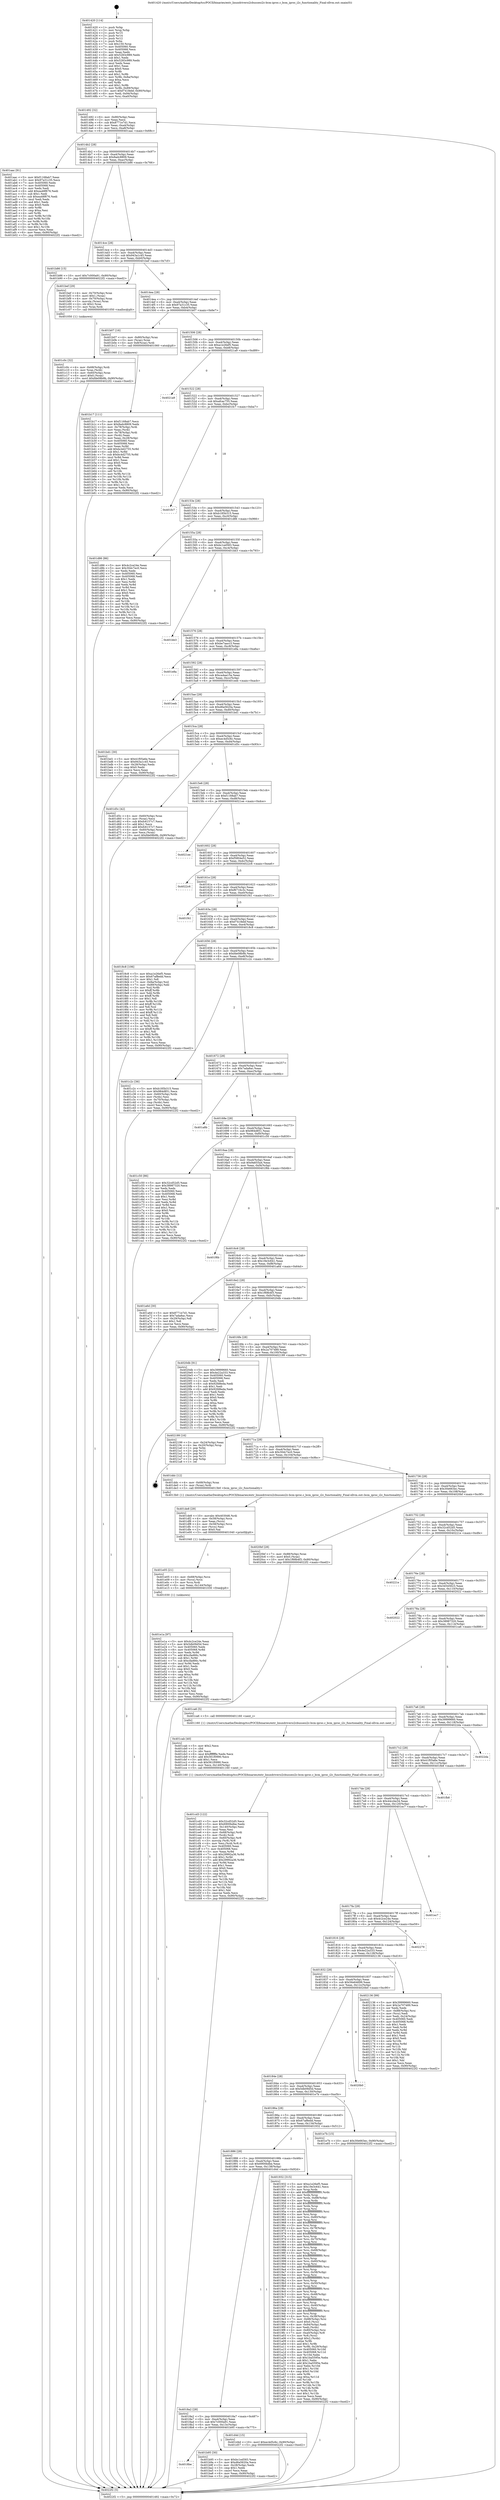 digraph "0x401420" {
  label = "0x401420 (/mnt/c/Users/mathe/Desktop/tcc/POCII/binaries/extr_linuxdriversi2cbussesi2c-bcm-iproc.c_bcm_iproc_i2c_functionality_Final-ollvm.out::main(0))"
  labelloc = "t"
  node[shape=record]

  Entry [label="",width=0.3,height=0.3,shape=circle,fillcolor=black,style=filled]
  "0x401492" [label="{
     0x401492 [32]\l
     | [instrs]\l
     &nbsp;&nbsp;0x401492 \<+6\>: mov -0x90(%rbp),%eax\l
     &nbsp;&nbsp;0x401498 \<+2\>: mov %eax,%ecx\l
     &nbsp;&nbsp;0x40149a \<+6\>: sub $0x8771e7d1,%ecx\l
     &nbsp;&nbsp;0x4014a0 \<+6\>: mov %eax,-0xa4(%rbp)\l
     &nbsp;&nbsp;0x4014a6 \<+6\>: mov %ecx,-0xa8(%rbp)\l
     &nbsp;&nbsp;0x4014ac \<+6\>: je 0000000000401aac \<main+0x68c\>\l
  }"]
  "0x401aac" [label="{
     0x401aac [91]\l
     | [instrs]\l
     &nbsp;&nbsp;0x401aac \<+5\>: mov $0xf1168ab7,%eax\l
     &nbsp;&nbsp;0x401ab1 \<+5\>: mov $0x97a31c35,%ecx\l
     &nbsp;&nbsp;0x401ab6 \<+7\>: mov 0x405060,%edx\l
     &nbsp;&nbsp;0x401abd \<+7\>: mov 0x405068,%esi\l
     &nbsp;&nbsp;0x401ac4 \<+2\>: mov %edx,%edi\l
     &nbsp;&nbsp;0x401ac6 \<+6\>: add $0xea48f676,%edi\l
     &nbsp;&nbsp;0x401acc \<+3\>: sub $0x1,%edi\l
     &nbsp;&nbsp;0x401acf \<+6\>: sub $0xea48f676,%edi\l
     &nbsp;&nbsp;0x401ad5 \<+3\>: imul %edi,%edx\l
     &nbsp;&nbsp;0x401ad8 \<+3\>: and $0x1,%edx\l
     &nbsp;&nbsp;0x401adb \<+3\>: cmp $0x0,%edx\l
     &nbsp;&nbsp;0x401ade \<+4\>: sete %r8b\l
     &nbsp;&nbsp;0x401ae2 \<+3\>: cmp $0xa,%esi\l
     &nbsp;&nbsp;0x401ae5 \<+4\>: setl %r9b\l
     &nbsp;&nbsp;0x401ae9 \<+3\>: mov %r8b,%r10b\l
     &nbsp;&nbsp;0x401aec \<+3\>: and %r9b,%r10b\l
     &nbsp;&nbsp;0x401aef \<+3\>: xor %r9b,%r8b\l
     &nbsp;&nbsp;0x401af2 \<+3\>: or %r8b,%r10b\l
     &nbsp;&nbsp;0x401af5 \<+4\>: test $0x1,%r10b\l
     &nbsp;&nbsp;0x401af9 \<+3\>: cmovne %ecx,%eax\l
     &nbsp;&nbsp;0x401afc \<+6\>: mov %eax,-0x90(%rbp)\l
     &nbsp;&nbsp;0x401b02 \<+5\>: jmp 00000000004022f2 \<main+0xed2\>\l
  }"]
  "0x4014b2" [label="{
     0x4014b2 [28]\l
     | [instrs]\l
     &nbsp;&nbsp;0x4014b2 \<+5\>: jmp 00000000004014b7 \<main+0x97\>\l
     &nbsp;&nbsp;0x4014b7 \<+6\>: mov -0xa4(%rbp),%eax\l
     &nbsp;&nbsp;0x4014bd \<+5\>: sub $0x8adc8809,%eax\l
     &nbsp;&nbsp;0x4014c2 \<+6\>: mov %eax,-0xac(%rbp)\l
     &nbsp;&nbsp;0x4014c8 \<+6\>: je 0000000000401b86 \<main+0x766\>\l
  }"]
  Exit [label="",width=0.3,height=0.3,shape=circle,fillcolor=black,style=filled,peripheries=2]
  "0x401b86" [label="{
     0x401b86 [15]\l
     | [instrs]\l
     &nbsp;&nbsp;0x401b86 \<+10\>: movl $0x7c000a91,-0x90(%rbp)\l
     &nbsp;&nbsp;0x401b90 \<+5\>: jmp 00000000004022f2 \<main+0xed2\>\l
  }"]
  "0x4014ce" [label="{
     0x4014ce [28]\l
     | [instrs]\l
     &nbsp;&nbsp;0x4014ce \<+5\>: jmp 00000000004014d3 \<main+0xb3\>\l
     &nbsp;&nbsp;0x4014d3 \<+6\>: mov -0xa4(%rbp),%eax\l
     &nbsp;&nbsp;0x4014d9 \<+5\>: sub $0x943a1c45,%eax\l
     &nbsp;&nbsp;0x4014de \<+6\>: mov %eax,-0xb0(%rbp)\l
     &nbsp;&nbsp;0x4014e4 \<+6\>: je 0000000000401bef \<main+0x7cf\>\l
  }"]
  "0x401e1a" [label="{
     0x401e1a [97]\l
     | [instrs]\l
     &nbsp;&nbsp;0x401e1a \<+5\>: mov $0x4c2ce24e,%eax\l
     &nbsp;&nbsp;0x401e1f \<+5\>: mov $0x5db09d5d,%esi\l
     &nbsp;&nbsp;0x401e24 \<+7\>: mov 0x405060,%edx\l
     &nbsp;&nbsp;0x401e2b \<+8\>: mov 0x405068,%r8d\l
     &nbsp;&nbsp;0x401e33 \<+3\>: mov %edx,%r9d\l
     &nbsp;&nbsp;0x401e36 \<+7\>: add $0xcfad66c,%r9d\l
     &nbsp;&nbsp;0x401e3d \<+4\>: sub $0x1,%r9d\l
     &nbsp;&nbsp;0x401e41 \<+7\>: sub $0xcfad66c,%r9d\l
     &nbsp;&nbsp;0x401e48 \<+4\>: imul %r9d,%edx\l
     &nbsp;&nbsp;0x401e4c \<+3\>: and $0x1,%edx\l
     &nbsp;&nbsp;0x401e4f \<+3\>: cmp $0x0,%edx\l
     &nbsp;&nbsp;0x401e52 \<+4\>: sete %r10b\l
     &nbsp;&nbsp;0x401e56 \<+4\>: cmp $0xa,%r8d\l
     &nbsp;&nbsp;0x401e5a \<+4\>: setl %r11b\l
     &nbsp;&nbsp;0x401e5e \<+3\>: mov %r10b,%bl\l
     &nbsp;&nbsp;0x401e61 \<+3\>: and %r11b,%bl\l
     &nbsp;&nbsp;0x401e64 \<+3\>: xor %r11b,%r10b\l
     &nbsp;&nbsp;0x401e67 \<+3\>: or %r10b,%bl\l
     &nbsp;&nbsp;0x401e6a \<+3\>: test $0x1,%bl\l
     &nbsp;&nbsp;0x401e6d \<+3\>: cmovne %esi,%eax\l
     &nbsp;&nbsp;0x401e70 \<+6\>: mov %eax,-0x90(%rbp)\l
     &nbsp;&nbsp;0x401e76 \<+5\>: jmp 00000000004022f2 \<main+0xed2\>\l
  }"]
  "0x401bef" [label="{
     0x401bef [29]\l
     | [instrs]\l
     &nbsp;&nbsp;0x401bef \<+4\>: mov -0x70(%rbp),%rax\l
     &nbsp;&nbsp;0x401bf3 \<+6\>: movl $0x1,(%rax)\l
     &nbsp;&nbsp;0x401bf9 \<+4\>: mov -0x70(%rbp),%rax\l
     &nbsp;&nbsp;0x401bfd \<+3\>: movslq (%rax),%rax\l
     &nbsp;&nbsp;0x401c00 \<+4\>: shl $0x2,%rax\l
     &nbsp;&nbsp;0x401c04 \<+3\>: mov %rax,%rdi\l
     &nbsp;&nbsp;0x401c07 \<+5\>: call 0000000000401050 \<malloc@plt\>\l
     | [calls]\l
     &nbsp;&nbsp;0x401050 \{1\} (unknown)\l
  }"]
  "0x4014ea" [label="{
     0x4014ea [28]\l
     | [instrs]\l
     &nbsp;&nbsp;0x4014ea \<+5\>: jmp 00000000004014ef \<main+0xcf\>\l
     &nbsp;&nbsp;0x4014ef \<+6\>: mov -0xa4(%rbp),%eax\l
     &nbsp;&nbsp;0x4014f5 \<+5\>: sub $0x97a31c35,%eax\l
     &nbsp;&nbsp;0x4014fa \<+6\>: mov %eax,-0xb4(%rbp)\l
     &nbsp;&nbsp;0x401500 \<+6\>: je 0000000000401b07 \<main+0x6e7\>\l
  }"]
  "0x401e05" [label="{
     0x401e05 [21]\l
     | [instrs]\l
     &nbsp;&nbsp;0x401e05 \<+4\>: mov -0x68(%rbp),%rcx\l
     &nbsp;&nbsp;0x401e09 \<+3\>: mov (%rcx),%rcx\l
     &nbsp;&nbsp;0x401e0c \<+3\>: mov %rcx,%rdi\l
     &nbsp;&nbsp;0x401e0f \<+6\>: mov %eax,-0x144(%rbp)\l
     &nbsp;&nbsp;0x401e15 \<+5\>: call 0000000000401030 \<free@plt\>\l
     | [calls]\l
     &nbsp;&nbsp;0x401030 \{1\} (unknown)\l
  }"]
  "0x401b07" [label="{
     0x401b07 [16]\l
     | [instrs]\l
     &nbsp;&nbsp;0x401b07 \<+4\>: mov -0x80(%rbp),%rax\l
     &nbsp;&nbsp;0x401b0b \<+3\>: mov (%rax),%rax\l
     &nbsp;&nbsp;0x401b0e \<+4\>: mov 0x8(%rax),%rdi\l
     &nbsp;&nbsp;0x401b12 \<+5\>: call 0000000000401060 \<atoi@plt\>\l
     | [calls]\l
     &nbsp;&nbsp;0x401060 \{1\} (unknown)\l
  }"]
  "0x401506" [label="{
     0x401506 [28]\l
     | [instrs]\l
     &nbsp;&nbsp;0x401506 \<+5\>: jmp 000000000040150b \<main+0xeb\>\l
     &nbsp;&nbsp;0x40150b \<+6\>: mov -0xa4(%rbp),%eax\l
     &nbsp;&nbsp;0x401511 \<+5\>: sub $0xa1e26ef5,%eax\l
     &nbsp;&nbsp;0x401516 \<+6\>: mov %eax,-0xb8(%rbp)\l
     &nbsp;&nbsp;0x40151c \<+6\>: je 00000000004021a9 \<main+0xd89\>\l
  }"]
  "0x401de8" [label="{
     0x401de8 [29]\l
     | [instrs]\l
     &nbsp;&nbsp;0x401de8 \<+10\>: movabs $0x4030d6,%rdi\l
     &nbsp;&nbsp;0x401df2 \<+4\>: mov -0x58(%rbp),%rcx\l
     &nbsp;&nbsp;0x401df6 \<+2\>: mov %eax,(%rcx)\l
     &nbsp;&nbsp;0x401df8 \<+4\>: mov -0x58(%rbp),%rcx\l
     &nbsp;&nbsp;0x401dfc \<+2\>: mov (%rcx),%esi\l
     &nbsp;&nbsp;0x401dfe \<+2\>: mov $0x0,%al\l
     &nbsp;&nbsp;0x401e00 \<+5\>: call 0000000000401040 \<printf@plt\>\l
     | [calls]\l
     &nbsp;&nbsp;0x401040 \{1\} (unknown)\l
  }"]
  "0x4021a9" [label="{
     0x4021a9\l
  }", style=dashed]
  "0x401522" [label="{
     0x401522 [28]\l
     | [instrs]\l
     &nbsp;&nbsp;0x401522 \<+5\>: jmp 0000000000401527 \<main+0x107\>\l
     &nbsp;&nbsp;0x401527 \<+6\>: mov -0xa4(%rbp),%eax\l
     &nbsp;&nbsp;0x40152d \<+5\>: sub $0xafcac755,%eax\l
     &nbsp;&nbsp;0x401532 \<+6\>: mov %eax,-0xbc(%rbp)\l
     &nbsp;&nbsp;0x401538 \<+6\>: je 0000000000401fc7 \<main+0xba7\>\l
  }"]
  "0x401cd3" [label="{
     0x401cd3 [122]\l
     | [instrs]\l
     &nbsp;&nbsp;0x401cd3 \<+5\>: mov $0x32cd52d5,%ecx\l
     &nbsp;&nbsp;0x401cd8 \<+5\>: mov $0x6900bdbe,%edx\l
     &nbsp;&nbsp;0x401cdd \<+6\>: mov -0x140(%rbp),%esi\l
     &nbsp;&nbsp;0x401ce3 \<+3\>: imul %eax,%esi\l
     &nbsp;&nbsp;0x401ce6 \<+4\>: mov -0x68(%rbp),%rdi\l
     &nbsp;&nbsp;0x401cea \<+3\>: mov (%rdi),%rdi\l
     &nbsp;&nbsp;0x401ced \<+4\>: mov -0x60(%rbp),%r8\l
     &nbsp;&nbsp;0x401cf1 \<+3\>: movslq (%r8),%r8\l
     &nbsp;&nbsp;0x401cf4 \<+4\>: mov %esi,(%rdi,%r8,4)\l
     &nbsp;&nbsp;0x401cf8 \<+7\>: mov 0x405060,%eax\l
     &nbsp;&nbsp;0x401cff \<+7\>: mov 0x405068,%esi\l
     &nbsp;&nbsp;0x401d06 \<+3\>: mov %eax,%r9d\l
     &nbsp;&nbsp;0x401d09 \<+7\>: sub $0x29992a36,%r9d\l
     &nbsp;&nbsp;0x401d10 \<+4\>: sub $0x1,%r9d\l
     &nbsp;&nbsp;0x401d14 \<+7\>: add $0x29992a36,%r9d\l
     &nbsp;&nbsp;0x401d1b \<+4\>: imul %r9d,%eax\l
     &nbsp;&nbsp;0x401d1f \<+3\>: and $0x1,%eax\l
     &nbsp;&nbsp;0x401d22 \<+3\>: cmp $0x0,%eax\l
     &nbsp;&nbsp;0x401d25 \<+4\>: sete %r10b\l
     &nbsp;&nbsp;0x401d29 \<+3\>: cmp $0xa,%esi\l
     &nbsp;&nbsp;0x401d2c \<+4\>: setl %r11b\l
     &nbsp;&nbsp;0x401d30 \<+3\>: mov %r10b,%bl\l
     &nbsp;&nbsp;0x401d33 \<+3\>: and %r11b,%bl\l
     &nbsp;&nbsp;0x401d36 \<+3\>: xor %r11b,%r10b\l
     &nbsp;&nbsp;0x401d39 \<+3\>: or %r10b,%bl\l
     &nbsp;&nbsp;0x401d3c \<+3\>: test $0x1,%bl\l
     &nbsp;&nbsp;0x401d3f \<+3\>: cmovne %edx,%ecx\l
     &nbsp;&nbsp;0x401d42 \<+6\>: mov %ecx,-0x90(%rbp)\l
     &nbsp;&nbsp;0x401d48 \<+5\>: jmp 00000000004022f2 \<main+0xed2\>\l
  }"]
  "0x401fc7" [label="{
     0x401fc7\l
  }", style=dashed]
  "0x40153e" [label="{
     0x40153e [28]\l
     | [instrs]\l
     &nbsp;&nbsp;0x40153e \<+5\>: jmp 0000000000401543 \<main+0x123\>\l
     &nbsp;&nbsp;0x401543 \<+6\>: mov -0xa4(%rbp),%eax\l
     &nbsp;&nbsp;0x401549 \<+5\>: sub $0xb185b315,%eax\l
     &nbsp;&nbsp;0x40154e \<+6\>: mov %eax,-0xc0(%rbp)\l
     &nbsp;&nbsp;0x401554 \<+6\>: je 0000000000401d86 \<main+0x966\>\l
  }"]
  "0x401cab" [label="{
     0x401cab [40]\l
     | [instrs]\l
     &nbsp;&nbsp;0x401cab \<+5\>: mov $0x2,%ecx\l
     &nbsp;&nbsp;0x401cb0 \<+1\>: cltd\l
     &nbsp;&nbsp;0x401cb1 \<+2\>: idiv %ecx\l
     &nbsp;&nbsp;0x401cb3 \<+6\>: imul $0xfffffffe,%edx,%ecx\l
     &nbsp;&nbsp;0x401cb9 \<+6\>: add $0x561f0990,%ecx\l
     &nbsp;&nbsp;0x401cbf \<+3\>: add $0x1,%ecx\l
     &nbsp;&nbsp;0x401cc2 \<+6\>: sub $0x561f0990,%ecx\l
     &nbsp;&nbsp;0x401cc8 \<+6\>: mov %ecx,-0x140(%rbp)\l
     &nbsp;&nbsp;0x401cce \<+5\>: call 0000000000401160 \<next_i\>\l
     | [calls]\l
     &nbsp;&nbsp;0x401160 \{1\} (/mnt/c/Users/mathe/Desktop/tcc/POCII/binaries/extr_linuxdriversi2cbussesi2c-bcm-iproc.c_bcm_iproc_i2c_functionality_Final-ollvm.out::next_i)\l
  }"]
  "0x401d86" [label="{
     0x401d86 [86]\l
     | [instrs]\l
     &nbsp;&nbsp;0x401d86 \<+5\>: mov $0x4c2ce24e,%eax\l
     &nbsp;&nbsp;0x401d8b \<+5\>: mov $0x30dc7ec0,%ecx\l
     &nbsp;&nbsp;0x401d90 \<+2\>: xor %edx,%edx\l
     &nbsp;&nbsp;0x401d92 \<+7\>: mov 0x405060,%esi\l
     &nbsp;&nbsp;0x401d99 \<+7\>: mov 0x405068,%edi\l
     &nbsp;&nbsp;0x401da0 \<+3\>: sub $0x1,%edx\l
     &nbsp;&nbsp;0x401da3 \<+3\>: mov %esi,%r8d\l
     &nbsp;&nbsp;0x401da6 \<+3\>: add %edx,%r8d\l
     &nbsp;&nbsp;0x401da9 \<+4\>: imul %r8d,%esi\l
     &nbsp;&nbsp;0x401dad \<+3\>: and $0x1,%esi\l
     &nbsp;&nbsp;0x401db0 \<+3\>: cmp $0x0,%esi\l
     &nbsp;&nbsp;0x401db3 \<+4\>: sete %r9b\l
     &nbsp;&nbsp;0x401db7 \<+3\>: cmp $0xa,%edi\l
     &nbsp;&nbsp;0x401dba \<+4\>: setl %r10b\l
     &nbsp;&nbsp;0x401dbe \<+3\>: mov %r9b,%r11b\l
     &nbsp;&nbsp;0x401dc1 \<+3\>: and %r10b,%r11b\l
     &nbsp;&nbsp;0x401dc4 \<+3\>: xor %r10b,%r9b\l
     &nbsp;&nbsp;0x401dc7 \<+3\>: or %r9b,%r11b\l
     &nbsp;&nbsp;0x401dca \<+4\>: test $0x1,%r11b\l
     &nbsp;&nbsp;0x401dce \<+3\>: cmovne %ecx,%eax\l
     &nbsp;&nbsp;0x401dd1 \<+6\>: mov %eax,-0x90(%rbp)\l
     &nbsp;&nbsp;0x401dd7 \<+5\>: jmp 00000000004022f2 \<main+0xed2\>\l
  }"]
  "0x40155a" [label="{
     0x40155a [28]\l
     | [instrs]\l
     &nbsp;&nbsp;0x40155a \<+5\>: jmp 000000000040155f \<main+0x13f\>\l
     &nbsp;&nbsp;0x40155f \<+6\>: mov -0xa4(%rbp),%eax\l
     &nbsp;&nbsp;0x401565 \<+5\>: sub $0xbc1ed583,%eax\l
     &nbsp;&nbsp;0x40156a \<+6\>: mov %eax,-0xc4(%rbp)\l
     &nbsp;&nbsp;0x401570 \<+6\>: je 0000000000401bb3 \<main+0x793\>\l
  }"]
  "0x401c0c" [label="{
     0x401c0c [32]\l
     | [instrs]\l
     &nbsp;&nbsp;0x401c0c \<+4\>: mov -0x68(%rbp),%rdi\l
     &nbsp;&nbsp;0x401c10 \<+3\>: mov %rax,(%rdi)\l
     &nbsp;&nbsp;0x401c13 \<+4\>: mov -0x60(%rbp),%rax\l
     &nbsp;&nbsp;0x401c17 \<+6\>: movl $0x0,(%rax)\l
     &nbsp;&nbsp;0x401c1d \<+10\>: movl $0xfde08b9b,-0x90(%rbp)\l
     &nbsp;&nbsp;0x401c27 \<+5\>: jmp 00000000004022f2 \<main+0xed2\>\l
  }"]
  "0x401bb3" [label="{
     0x401bb3\l
  }", style=dashed]
  "0x401576" [label="{
     0x401576 [28]\l
     | [instrs]\l
     &nbsp;&nbsp;0x401576 \<+5\>: jmp 000000000040157b \<main+0x15b\>\l
     &nbsp;&nbsp;0x40157b \<+6\>: mov -0xa4(%rbp),%eax\l
     &nbsp;&nbsp;0x401581 \<+5\>: sub $0xbe7aacc3,%eax\l
     &nbsp;&nbsp;0x401586 \<+6\>: mov %eax,-0xc8(%rbp)\l
     &nbsp;&nbsp;0x40158c \<+6\>: je 0000000000401e8a \<main+0xa6a\>\l
  }"]
  "0x4018be" [label="{
     0x4018be\l
  }", style=dashed]
  "0x401e8a" [label="{
     0x401e8a\l
  }", style=dashed]
  "0x401592" [label="{
     0x401592 [28]\l
     | [instrs]\l
     &nbsp;&nbsp;0x401592 \<+5\>: jmp 0000000000401597 \<main+0x177\>\l
     &nbsp;&nbsp;0x401597 \<+6\>: mov -0xa4(%rbp),%eax\l
     &nbsp;&nbsp;0x40159d \<+5\>: sub $0xca4aa15a,%eax\l
     &nbsp;&nbsp;0x4015a2 \<+6\>: mov %eax,-0xcc(%rbp)\l
     &nbsp;&nbsp;0x4015a8 \<+6\>: je 0000000000401eeb \<main+0xacb\>\l
  }"]
  "0x401b95" [label="{
     0x401b95 [30]\l
     | [instrs]\l
     &nbsp;&nbsp;0x401b95 \<+5\>: mov $0xbc1ed583,%eax\l
     &nbsp;&nbsp;0x401b9a \<+5\>: mov $0xd6a5620a,%ecx\l
     &nbsp;&nbsp;0x401b9f \<+3\>: mov -0x28(%rbp),%edx\l
     &nbsp;&nbsp;0x401ba2 \<+3\>: cmp $0x1,%edx\l
     &nbsp;&nbsp;0x401ba5 \<+3\>: cmovl %ecx,%eax\l
     &nbsp;&nbsp;0x401ba8 \<+6\>: mov %eax,-0x90(%rbp)\l
     &nbsp;&nbsp;0x401bae \<+5\>: jmp 00000000004022f2 \<main+0xed2\>\l
  }"]
  "0x401eeb" [label="{
     0x401eeb\l
  }", style=dashed]
  "0x4015ae" [label="{
     0x4015ae [28]\l
     | [instrs]\l
     &nbsp;&nbsp;0x4015ae \<+5\>: jmp 00000000004015b3 \<main+0x193\>\l
     &nbsp;&nbsp;0x4015b3 \<+6\>: mov -0xa4(%rbp),%eax\l
     &nbsp;&nbsp;0x4015b9 \<+5\>: sub $0xd6a5620a,%eax\l
     &nbsp;&nbsp;0x4015be \<+6\>: mov %eax,-0xd0(%rbp)\l
     &nbsp;&nbsp;0x4015c4 \<+6\>: je 0000000000401bd1 \<main+0x7b1\>\l
  }"]
  "0x4018a2" [label="{
     0x4018a2 [28]\l
     | [instrs]\l
     &nbsp;&nbsp;0x4018a2 \<+5\>: jmp 00000000004018a7 \<main+0x487\>\l
     &nbsp;&nbsp;0x4018a7 \<+6\>: mov -0xa4(%rbp),%eax\l
     &nbsp;&nbsp;0x4018ad \<+5\>: sub $0x7c000a91,%eax\l
     &nbsp;&nbsp;0x4018b2 \<+6\>: mov %eax,-0x13c(%rbp)\l
     &nbsp;&nbsp;0x4018b8 \<+6\>: je 0000000000401b95 \<main+0x775\>\l
  }"]
  "0x401bd1" [label="{
     0x401bd1 [30]\l
     | [instrs]\l
     &nbsp;&nbsp;0x401bd1 \<+5\>: mov $0x41f05a6e,%eax\l
     &nbsp;&nbsp;0x401bd6 \<+5\>: mov $0x943a1c45,%ecx\l
     &nbsp;&nbsp;0x401bdb \<+3\>: mov -0x28(%rbp),%edx\l
     &nbsp;&nbsp;0x401bde \<+3\>: cmp $0x0,%edx\l
     &nbsp;&nbsp;0x401be1 \<+3\>: cmove %ecx,%eax\l
     &nbsp;&nbsp;0x401be4 \<+6\>: mov %eax,-0x90(%rbp)\l
     &nbsp;&nbsp;0x401bea \<+5\>: jmp 00000000004022f2 \<main+0xed2\>\l
  }"]
  "0x4015ca" [label="{
     0x4015ca [28]\l
     | [instrs]\l
     &nbsp;&nbsp;0x4015ca \<+5\>: jmp 00000000004015cf \<main+0x1af\>\l
     &nbsp;&nbsp;0x4015cf \<+6\>: mov -0xa4(%rbp),%eax\l
     &nbsp;&nbsp;0x4015d5 \<+5\>: sub $0xec4d5c6c,%eax\l
     &nbsp;&nbsp;0x4015da \<+6\>: mov %eax,-0xd4(%rbp)\l
     &nbsp;&nbsp;0x4015e0 \<+6\>: je 0000000000401d5c \<main+0x93c\>\l
  }"]
  "0x401d4d" [label="{
     0x401d4d [15]\l
     | [instrs]\l
     &nbsp;&nbsp;0x401d4d \<+10\>: movl $0xec4d5c6c,-0x90(%rbp)\l
     &nbsp;&nbsp;0x401d57 \<+5\>: jmp 00000000004022f2 \<main+0xed2\>\l
  }"]
  "0x401d5c" [label="{
     0x401d5c [42]\l
     | [instrs]\l
     &nbsp;&nbsp;0x401d5c \<+4\>: mov -0x60(%rbp),%rax\l
     &nbsp;&nbsp;0x401d60 \<+2\>: mov (%rax),%ecx\l
     &nbsp;&nbsp;0x401d62 \<+6\>: sub $0xfc6157c7,%ecx\l
     &nbsp;&nbsp;0x401d68 \<+3\>: add $0x1,%ecx\l
     &nbsp;&nbsp;0x401d6b \<+6\>: add $0xfc6157c7,%ecx\l
     &nbsp;&nbsp;0x401d71 \<+4\>: mov -0x60(%rbp),%rax\l
     &nbsp;&nbsp;0x401d75 \<+2\>: mov %ecx,(%rax)\l
     &nbsp;&nbsp;0x401d77 \<+10\>: movl $0xfde08b9b,-0x90(%rbp)\l
     &nbsp;&nbsp;0x401d81 \<+5\>: jmp 00000000004022f2 \<main+0xed2\>\l
  }"]
  "0x4015e6" [label="{
     0x4015e6 [28]\l
     | [instrs]\l
     &nbsp;&nbsp;0x4015e6 \<+5\>: jmp 00000000004015eb \<main+0x1cb\>\l
     &nbsp;&nbsp;0x4015eb \<+6\>: mov -0xa4(%rbp),%eax\l
     &nbsp;&nbsp;0x4015f1 \<+5\>: sub $0xf1168ab7,%eax\l
     &nbsp;&nbsp;0x4015f6 \<+6\>: mov %eax,-0xd8(%rbp)\l
     &nbsp;&nbsp;0x4015fc \<+6\>: je 00000000004021ee \<main+0xdce\>\l
  }"]
  "0x401b17" [label="{
     0x401b17 [111]\l
     | [instrs]\l
     &nbsp;&nbsp;0x401b17 \<+5\>: mov $0xf1168ab7,%ecx\l
     &nbsp;&nbsp;0x401b1c \<+5\>: mov $0x8adc8809,%edx\l
     &nbsp;&nbsp;0x401b21 \<+4\>: mov -0x78(%rbp),%rdi\l
     &nbsp;&nbsp;0x401b25 \<+2\>: mov %eax,(%rdi)\l
     &nbsp;&nbsp;0x401b27 \<+4\>: mov -0x78(%rbp),%rdi\l
     &nbsp;&nbsp;0x401b2b \<+2\>: mov (%rdi),%eax\l
     &nbsp;&nbsp;0x401b2d \<+3\>: mov %eax,-0x28(%rbp)\l
     &nbsp;&nbsp;0x401b30 \<+7\>: mov 0x405060,%eax\l
     &nbsp;&nbsp;0x401b37 \<+7\>: mov 0x405068,%esi\l
     &nbsp;&nbsp;0x401b3e \<+3\>: mov %eax,%r8d\l
     &nbsp;&nbsp;0x401b41 \<+7\>: add $0xbc4d2755,%r8d\l
     &nbsp;&nbsp;0x401b48 \<+4\>: sub $0x1,%r8d\l
     &nbsp;&nbsp;0x401b4c \<+7\>: sub $0xbc4d2755,%r8d\l
     &nbsp;&nbsp;0x401b53 \<+4\>: imul %r8d,%eax\l
     &nbsp;&nbsp;0x401b57 \<+3\>: and $0x1,%eax\l
     &nbsp;&nbsp;0x401b5a \<+3\>: cmp $0x0,%eax\l
     &nbsp;&nbsp;0x401b5d \<+4\>: sete %r9b\l
     &nbsp;&nbsp;0x401b61 \<+3\>: cmp $0xa,%esi\l
     &nbsp;&nbsp;0x401b64 \<+4\>: setl %r10b\l
     &nbsp;&nbsp;0x401b68 \<+3\>: mov %r9b,%r11b\l
     &nbsp;&nbsp;0x401b6b \<+3\>: and %r10b,%r11b\l
     &nbsp;&nbsp;0x401b6e \<+3\>: xor %r10b,%r9b\l
     &nbsp;&nbsp;0x401b71 \<+3\>: or %r9b,%r11b\l
     &nbsp;&nbsp;0x401b74 \<+4\>: test $0x1,%r11b\l
     &nbsp;&nbsp;0x401b78 \<+3\>: cmovne %edx,%ecx\l
     &nbsp;&nbsp;0x401b7b \<+6\>: mov %ecx,-0x90(%rbp)\l
     &nbsp;&nbsp;0x401b81 \<+5\>: jmp 00000000004022f2 \<main+0xed2\>\l
  }"]
  "0x4021ee" [label="{
     0x4021ee\l
  }", style=dashed]
  "0x401602" [label="{
     0x401602 [28]\l
     | [instrs]\l
     &nbsp;&nbsp;0x401602 \<+5\>: jmp 0000000000401607 \<main+0x1e7\>\l
     &nbsp;&nbsp;0x401607 \<+6\>: mov -0xa4(%rbp),%eax\l
     &nbsp;&nbsp;0x40160d \<+5\>: sub $0xf5804e52,%eax\l
     &nbsp;&nbsp;0x401612 \<+6\>: mov %eax,-0xdc(%rbp)\l
     &nbsp;&nbsp;0x401618 \<+6\>: je 00000000004022c6 \<main+0xea6\>\l
  }"]
  "0x401886" [label="{
     0x401886 [28]\l
     | [instrs]\l
     &nbsp;&nbsp;0x401886 \<+5\>: jmp 000000000040188b \<main+0x46b\>\l
     &nbsp;&nbsp;0x40188b \<+6\>: mov -0xa4(%rbp),%eax\l
     &nbsp;&nbsp;0x401891 \<+5\>: sub $0x6900bdbe,%eax\l
     &nbsp;&nbsp;0x401896 \<+6\>: mov %eax,-0x138(%rbp)\l
     &nbsp;&nbsp;0x40189c \<+6\>: je 0000000000401d4d \<main+0x92d\>\l
  }"]
  "0x4022c6" [label="{
     0x4022c6\l
  }", style=dashed]
  "0x40161e" [label="{
     0x40161e [28]\l
     | [instrs]\l
     &nbsp;&nbsp;0x40161e \<+5\>: jmp 0000000000401623 \<main+0x203\>\l
     &nbsp;&nbsp;0x401623 \<+6\>: mov -0xa4(%rbp),%eax\l
     &nbsp;&nbsp;0x401629 \<+5\>: sub $0xf6716c3c,%eax\l
     &nbsp;&nbsp;0x40162e \<+6\>: mov %eax,-0xe0(%rbp)\l
     &nbsp;&nbsp;0x401634 \<+6\>: je 0000000000401f41 \<main+0xb21\>\l
  }"]
  "0x401932" [label="{
     0x401932 [315]\l
     | [instrs]\l
     &nbsp;&nbsp;0x401932 \<+5\>: mov $0xa1e26ef5,%eax\l
     &nbsp;&nbsp;0x401937 \<+5\>: mov $0x19e3c641,%ecx\l
     &nbsp;&nbsp;0x40193c \<+3\>: mov %rsp,%rdx\l
     &nbsp;&nbsp;0x40193f \<+4\>: add $0xfffffffffffffff0,%rdx\l
     &nbsp;&nbsp;0x401943 \<+3\>: mov %rdx,%rsp\l
     &nbsp;&nbsp;0x401946 \<+7\>: mov %rdx,-0x88(%rbp)\l
     &nbsp;&nbsp;0x40194d \<+3\>: mov %rsp,%rdx\l
     &nbsp;&nbsp;0x401950 \<+4\>: add $0xfffffffffffffff0,%rdx\l
     &nbsp;&nbsp;0x401954 \<+3\>: mov %rdx,%rsp\l
     &nbsp;&nbsp;0x401957 \<+3\>: mov %rsp,%rsi\l
     &nbsp;&nbsp;0x40195a \<+4\>: add $0xfffffffffffffff0,%rsi\l
     &nbsp;&nbsp;0x40195e \<+3\>: mov %rsi,%rsp\l
     &nbsp;&nbsp;0x401961 \<+4\>: mov %rsi,-0x80(%rbp)\l
     &nbsp;&nbsp;0x401965 \<+3\>: mov %rsp,%rsi\l
     &nbsp;&nbsp;0x401968 \<+4\>: add $0xfffffffffffffff0,%rsi\l
     &nbsp;&nbsp;0x40196c \<+3\>: mov %rsi,%rsp\l
     &nbsp;&nbsp;0x40196f \<+4\>: mov %rsi,-0x78(%rbp)\l
     &nbsp;&nbsp;0x401973 \<+3\>: mov %rsp,%rsi\l
     &nbsp;&nbsp;0x401976 \<+4\>: add $0xfffffffffffffff0,%rsi\l
     &nbsp;&nbsp;0x40197a \<+3\>: mov %rsi,%rsp\l
     &nbsp;&nbsp;0x40197d \<+4\>: mov %rsi,-0x70(%rbp)\l
     &nbsp;&nbsp;0x401981 \<+3\>: mov %rsp,%rsi\l
     &nbsp;&nbsp;0x401984 \<+4\>: add $0xfffffffffffffff0,%rsi\l
     &nbsp;&nbsp;0x401988 \<+3\>: mov %rsi,%rsp\l
     &nbsp;&nbsp;0x40198b \<+4\>: mov %rsi,-0x68(%rbp)\l
     &nbsp;&nbsp;0x40198f \<+3\>: mov %rsp,%rsi\l
     &nbsp;&nbsp;0x401992 \<+4\>: add $0xfffffffffffffff0,%rsi\l
     &nbsp;&nbsp;0x401996 \<+3\>: mov %rsi,%rsp\l
     &nbsp;&nbsp;0x401999 \<+4\>: mov %rsi,-0x60(%rbp)\l
     &nbsp;&nbsp;0x40199d \<+3\>: mov %rsp,%rsi\l
     &nbsp;&nbsp;0x4019a0 \<+4\>: add $0xfffffffffffffff0,%rsi\l
     &nbsp;&nbsp;0x4019a4 \<+3\>: mov %rsi,%rsp\l
     &nbsp;&nbsp;0x4019a7 \<+4\>: mov %rsi,-0x58(%rbp)\l
     &nbsp;&nbsp;0x4019ab \<+3\>: mov %rsp,%rsi\l
     &nbsp;&nbsp;0x4019ae \<+4\>: add $0xfffffffffffffff0,%rsi\l
     &nbsp;&nbsp;0x4019b2 \<+3\>: mov %rsi,%rsp\l
     &nbsp;&nbsp;0x4019b5 \<+4\>: mov %rsi,-0x50(%rbp)\l
     &nbsp;&nbsp;0x4019b9 \<+3\>: mov %rsp,%rsi\l
     &nbsp;&nbsp;0x4019bc \<+4\>: add $0xfffffffffffffff0,%rsi\l
     &nbsp;&nbsp;0x4019c0 \<+3\>: mov %rsi,%rsp\l
     &nbsp;&nbsp;0x4019c3 \<+4\>: mov %rsi,-0x48(%rbp)\l
     &nbsp;&nbsp;0x4019c7 \<+3\>: mov %rsp,%rsi\l
     &nbsp;&nbsp;0x4019ca \<+4\>: add $0xfffffffffffffff0,%rsi\l
     &nbsp;&nbsp;0x4019ce \<+3\>: mov %rsi,%rsp\l
     &nbsp;&nbsp;0x4019d1 \<+4\>: mov %rsi,-0x40(%rbp)\l
     &nbsp;&nbsp;0x4019d5 \<+3\>: mov %rsp,%rsi\l
     &nbsp;&nbsp;0x4019d8 \<+4\>: add $0xfffffffffffffff0,%rsi\l
     &nbsp;&nbsp;0x4019dc \<+3\>: mov %rsi,%rsp\l
     &nbsp;&nbsp;0x4019df \<+4\>: mov %rsi,-0x38(%rbp)\l
     &nbsp;&nbsp;0x4019e3 \<+7\>: mov -0x88(%rbp),%rsi\l
     &nbsp;&nbsp;0x4019ea \<+6\>: movl $0x0,(%rsi)\l
     &nbsp;&nbsp;0x4019f0 \<+6\>: mov -0x94(%rbp),%edi\l
     &nbsp;&nbsp;0x4019f6 \<+2\>: mov %edi,(%rdx)\l
     &nbsp;&nbsp;0x4019f8 \<+4\>: mov -0x80(%rbp),%rsi\l
     &nbsp;&nbsp;0x4019fc \<+7\>: mov -0xa0(%rbp),%r8\l
     &nbsp;&nbsp;0x401a03 \<+3\>: mov %r8,(%rsi)\l
     &nbsp;&nbsp;0x401a06 \<+3\>: cmpl $0x2,(%rdx)\l
     &nbsp;&nbsp;0x401a09 \<+4\>: setne %r9b\l
     &nbsp;&nbsp;0x401a0d \<+4\>: and $0x1,%r9b\l
     &nbsp;&nbsp;0x401a11 \<+4\>: mov %r9b,-0x29(%rbp)\l
     &nbsp;&nbsp;0x401a15 \<+8\>: mov 0x405060,%r10d\l
     &nbsp;&nbsp;0x401a1d \<+8\>: mov 0x405068,%r11d\l
     &nbsp;&nbsp;0x401a25 \<+3\>: mov %r10d,%ebx\l
     &nbsp;&nbsp;0x401a28 \<+6\>: sub $0x1ba5595e,%ebx\l
     &nbsp;&nbsp;0x401a2e \<+3\>: sub $0x1,%ebx\l
     &nbsp;&nbsp;0x401a31 \<+6\>: add $0x1ba5595e,%ebx\l
     &nbsp;&nbsp;0x401a37 \<+4\>: imul %ebx,%r10d\l
     &nbsp;&nbsp;0x401a3b \<+4\>: and $0x1,%r10d\l
     &nbsp;&nbsp;0x401a3f \<+4\>: cmp $0x0,%r10d\l
     &nbsp;&nbsp;0x401a43 \<+4\>: sete %r9b\l
     &nbsp;&nbsp;0x401a47 \<+4\>: cmp $0xa,%r11d\l
     &nbsp;&nbsp;0x401a4b \<+4\>: setl %r14b\l
     &nbsp;&nbsp;0x401a4f \<+3\>: mov %r9b,%r15b\l
     &nbsp;&nbsp;0x401a52 \<+3\>: and %r14b,%r15b\l
     &nbsp;&nbsp;0x401a55 \<+3\>: xor %r14b,%r9b\l
     &nbsp;&nbsp;0x401a58 \<+3\>: or %r9b,%r15b\l
     &nbsp;&nbsp;0x401a5b \<+4\>: test $0x1,%r15b\l
     &nbsp;&nbsp;0x401a5f \<+3\>: cmovne %ecx,%eax\l
     &nbsp;&nbsp;0x401a62 \<+6\>: mov %eax,-0x90(%rbp)\l
     &nbsp;&nbsp;0x401a68 \<+5\>: jmp 00000000004022f2 \<main+0xed2\>\l
  }"]
  "0x401f41" [label="{
     0x401f41\l
  }", style=dashed]
  "0x40163a" [label="{
     0x40163a [28]\l
     | [instrs]\l
     &nbsp;&nbsp;0x40163a \<+5\>: jmp 000000000040163f \<main+0x21f\>\l
     &nbsp;&nbsp;0x40163f \<+6\>: mov -0xa4(%rbp),%eax\l
     &nbsp;&nbsp;0x401645 \<+5\>: sub $0xf7418ebf,%eax\l
     &nbsp;&nbsp;0x40164a \<+6\>: mov %eax,-0xe4(%rbp)\l
     &nbsp;&nbsp;0x401650 \<+6\>: je 00000000004018c8 \<main+0x4a8\>\l
  }"]
  "0x40186a" [label="{
     0x40186a [28]\l
     | [instrs]\l
     &nbsp;&nbsp;0x40186a \<+5\>: jmp 000000000040186f \<main+0x44f\>\l
     &nbsp;&nbsp;0x40186f \<+6\>: mov -0xa4(%rbp),%eax\l
     &nbsp;&nbsp;0x401875 \<+5\>: sub $0x67af8edd,%eax\l
     &nbsp;&nbsp;0x40187a \<+6\>: mov %eax,-0x134(%rbp)\l
     &nbsp;&nbsp;0x401880 \<+6\>: je 0000000000401932 \<main+0x512\>\l
  }"]
  "0x4018c8" [label="{
     0x4018c8 [106]\l
     | [instrs]\l
     &nbsp;&nbsp;0x4018c8 \<+5\>: mov $0xa1e26ef5,%eax\l
     &nbsp;&nbsp;0x4018cd \<+5\>: mov $0x67af8edd,%ecx\l
     &nbsp;&nbsp;0x4018d2 \<+2\>: mov $0x1,%dl\l
     &nbsp;&nbsp;0x4018d4 \<+7\>: mov -0x8a(%rbp),%sil\l
     &nbsp;&nbsp;0x4018db \<+7\>: mov -0x89(%rbp),%dil\l
     &nbsp;&nbsp;0x4018e2 \<+3\>: mov %sil,%r8b\l
     &nbsp;&nbsp;0x4018e5 \<+4\>: xor $0xff,%r8b\l
     &nbsp;&nbsp;0x4018e9 \<+3\>: mov %dil,%r9b\l
     &nbsp;&nbsp;0x4018ec \<+4\>: xor $0xff,%r9b\l
     &nbsp;&nbsp;0x4018f0 \<+3\>: xor $0x1,%dl\l
     &nbsp;&nbsp;0x4018f3 \<+3\>: mov %r8b,%r10b\l
     &nbsp;&nbsp;0x4018f6 \<+4\>: and $0xff,%r10b\l
     &nbsp;&nbsp;0x4018fa \<+3\>: and %dl,%sil\l
     &nbsp;&nbsp;0x4018fd \<+3\>: mov %r9b,%r11b\l
     &nbsp;&nbsp;0x401900 \<+4\>: and $0xff,%r11b\l
     &nbsp;&nbsp;0x401904 \<+3\>: and %dl,%dil\l
     &nbsp;&nbsp;0x401907 \<+3\>: or %sil,%r10b\l
     &nbsp;&nbsp;0x40190a \<+3\>: or %dil,%r11b\l
     &nbsp;&nbsp;0x40190d \<+3\>: xor %r11b,%r10b\l
     &nbsp;&nbsp;0x401910 \<+3\>: or %r9b,%r8b\l
     &nbsp;&nbsp;0x401913 \<+4\>: xor $0xff,%r8b\l
     &nbsp;&nbsp;0x401917 \<+3\>: or $0x1,%dl\l
     &nbsp;&nbsp;0x40191a \<+3\>: and %dl,%r8b\l
     &nbsp;&nbsp;0x40191d \<+3\>: or %r8b,%r10b\l
     &nbsp;&nbsp;0x401920 \<+4\>: test $0x1,%r10b\l
     &nbsp;&nbsp;0x401924 \<+3\>: cmovne %ecx,%eax\l
     &nbsp;&nbsp;0x401927 \<+6\>: mov %eax,-0x90(%rbp)\l
     &nbsp;&nbsp;0x40192d \<+5\>: jmp 00000000004022f2 \<main+0xed2\>\l
  }"]
  "0x401656" [label="{
     0x401656 [28]\l
     | [instrs]\l
     &nbsp;&nbsp;0x401656 \<+5\>: jmp 000000000040165b \<main+0x23b\>\l
     &nbsp;&nbsp;0x40165b \<+6\>: mov -0xa4(%rbp),%eax\l
     &nbsp;&nbsp;0x401661 \<+5\>: sub $0xfde08b9b,%eax\l
     &nbsp;&nbsp;0x401666 \<+6\>: mov %eax,-0xe8(%rbp)\l
     &nbsp;&nbsp;0x40166c \<+6\>: je 0000000000401c2c \<main+0x80c\>\l
  }"]
  "0x4022f2" [label="{
     0x4022f2 [5]\l
     | [instrs]\l
     &nbsp;&nbsp;0x4022f2 \<+5\>: jmp 0000000000401492 \<main+0x72\>\l
  }"]
  "0x401420" [label="{
     0x401420 [114]\l
     | [instrs]\l
     &nbsp;&nbsp;0x401420 \<+1\>: push %rbp\l
     &nbsp;&nbsp;0x401421 \<+3\>: mov %rsp,%rbp\l
     &nbsp;&nbsp;0x401424 \<+2\>: push %r15\l
     &nbsp;&nbsp;0x401426 \<+2\>: push %r14\l
     &nbsp;&nbsp;0x401428 \<+2\>: push %r12\l
     &nbsp;&nbsp;0x40142a \<+1\>: push %rbx\l
     &nbsp;&nbsp;0x40142b \<+7\>: sub $0x150,%rsp\l
     &nbsp;&nbsp;0x401432 \<+7\>: mov 0x405060,%eax\l
     &nbsp;&nbsp;0x401439 \<+7\>: mov 0x405068,%ecx\l
     &nbsp;&nbsp;0x401440 \<+2\>: mov %eax,%edx\l
     &nbsp;&nbsp;0x401442 \<+6\>: add $0x5283c989,%edx\l
     &nbsp;&nbsp;0x401448 \<+3\>: sub $0x1,%edx\l
     &nbsp;&nbsp;0x40144b \<+6\>: sub $0x5283c989,%edx\l
     &nbsp;&nbsp;0x401451 \<+3\>: imul %edx,%eax\l
     &nbsp;&nbsp;0x401454 \<+3\>: and $0x1,%eax\l
     &nbsp;&nbsp;0x401457 \<+3\>: cmp $0x0,%eax\l
     &nbsp;&nbsp;0x40145a \<+4\>: sete %r8b\l
     &nbsp;&nbsp;0x40145e \<+4\>: and $0x1,%r8b\l
     &nbsp;&nbsp;0x401462 \<+7\>: mov %r8b,-0x8a(%rbp)\l
     &nbsp;&nbsp;0x401469 \<+3\>: cmp $0xa,%ecx\l
     &nbsp;&nbsp;0x40146c \<+4\>: setl %r8b\l
     &nbsp;&nbsp;0x401470 \<+4\>: and $0x1,%r8b\l
     &nbsp;&nbsp;0x401474 \<+7\>: mov %r8b,-0x89(%rbp)\l
     &nbsp;&nbsp;0x40147b \<+10\>: movl $0xf7418ebf,-0x90(%rbp)\l
     &nbsp;&nbsp;0x401485 \<+6\>: mov %edi,-0x94(%rbp)\l
     &nbsp;&nbsp;0x40148b \<+7\>: mov %rsi,-0xa0(%rbp)\l
  }"]
  "0x401e7b" [label="{
     0x401e7b [15]\l
     | [instrs]\l
     &nbsp;&nbsp;0x401e7b \<+10\>: movl $0x30e663ec,-0x90(%rbp)\l
     &nbsp;&nbsp;0x401e85 \<+5\>: jmp 00000000004022f2 \<main+0xed2\>\l
  }"]
  "0x401c2c" [label="{
     0x401c2c [36]\l
     | [instrs]\l
     &nbsp;&nbsp;0x401c2c \<+5\>: mov $0xb185b315,%eax\l
     &nbsp;&nbsp;0x401c31 \<+5\>: mov $0x984d851,%ecx\l
     &nbsp;&nbsp;0x401c36 \<+4\>: mov -0x60(%rbp),%rdx\l
     &nbsp;&nbsp;0x401c3a \<+2\>: mov (%rdx),%esi\l
     &nbsp;&nbsp;0x401c3c \<+4\>: mov -0x70(%rbp),%rdx\l
     &nbsp;&nbsp;0x401c40 \<+2\>: cmp (%rdx),%esi\l
     &nbsp;&nbsp;0x401c42 \<+3\>: cmovl %ecx,%eax\l
     &nbsp;&nbsp;0x401c45 \<+6\>: mov %eax,-0x90(%rbp)\l
     &nbsp;&nbsp;0x401c4b \<+5\>: jmp 00000000004022f2 \<main+0xed2\>\l
  }"]
  "0x401672" [label="{
     0x401672 [28]\l
     | [instrs]\l
     &nbsp;&nbsp;0x401672 \<+5\>: jmp 0000000000401677 \<main+0x257\>\l
     &nbsp;&nbsp;0x401677 \<+6\>: mov -0xa4(%rbp),%eax\l
     &nbsp;&nbsp;0x40167d \<+5\>: sub $0x7ada8ac,%eax\l
     &nbsp;&nbsp;0x401682 \<+6\>: mov %eax,-0xec(%rbp)\l
     &nbsp;&nbsp;0x401688 \<+6\>: je 0000000000401a8b \<main+0x66b\>\l
  }"]
  "0x40184e" [label="{
     0x40184e [28]\l
     | [instrs]\l
     &nbsp;&nbsp;0x40184e \<+5\>: jmp 0000000000401853 \<main+0x433\>\l
     &nbsp;&nbsp;0x401853 \<+6\>: mov -0xa4(%rbp),%eax\l
     &nbsp;&nbsp;0x401859 \<+5\>: sub $0x5db09d5d,%eax\l
     &nbsp;&nbsp;0x40185e \<+6\>: mov %eax,-0x130(%rbp)\l
     &nbsp;&nbsp;0x401864 \<+6\>: je 0000000000401e7b \<main+0xa5b\>\l
  }"]
  "0x401a8b" [label="{
     0x401a8b\l
  }", style=dashed]
  "0x40168e" [label="{
     0x40168e [28]\l
     | [instrs]\l
     &nbsp;&nbsp;0x40168e \<+5\>: jmp 0000000000401693 \<main+0x273\>\l
     &nbsp;&nbsp;0x401693 \<+6\>: mov -0xa4(%rbp),%eax\l
     &nbsp;&nbsp;0x401699 \<+5\>: sub $0x984d851,%eax\l
     &nbsp;&nbsp;0x40169e \<+6\>: mov %eax,-0xf0(%rbp)\l
     &nbsp;&nbsp;0x4016a4 \<+6\>: je 0000000000401c50 \<main+0x830\>\l
  }"]
  "0x4020b0" [label="{
     0x4020b0\l
  }", style=dashed]
  "0x401c50" [label="{
     0x401c50 [86]\l
     | [instrs]\l
     &nbsp;&nbsp;0x401c50 \<+5\>: mov $0x32cd52d5,%eax\l
     &nbsp;&nbsp;0x401c55 \<+5\>: mov $0x38987320,%ecx\l
     &nbsp;&nbsp;0x401c5a \<+2\>: xor %edx,%edx\l
     &nbsp;&nbsp;0x401c5c \<+7\>: mov 0x405060,%esi\l
     &nbsp;&nbsp;0x401c63 \<+7\>: mov 0x405068,%edi\l
     &nbsp;&nbsp;0x401c6a \<+3\>: sub $0x1,%edx\l
     &nbsp;&nbsp;0x401c6d \<+3\>: mov %esi,%r8d\l
     &nbsp;&nbsp;0x401c70 \<+3\>: add %edx,%r8d\l
     &nbsp;&nbsp;0x401c73 \<+4\>: imul %r8d,%esi\l
     &nbsp;&nbsp;0x401c77 \<+3\>: and $0x1,%esi\l
     &nbsp;&nbsp;0x401c7a \<+3\>: cmp $0x0,%esi\l
     &nbsp;&nbsp;0x401c7d \<+4\>: sete %r9b\l
     &nbsp;&nbsp;0x401c81 \<+3\>: cmp $0xa,%edi\l
     &nbsp;&nbsp;0x401c84 \<+4\>: setl %r10b\l
     &nbsp;&nbsp;0x401c88 \<+3\>: mov %r9b,%r11b\l
     &nbsp;&nbsp;0x401c8b \<+3\>: and %r10b,%r11b\l
     &nbsp;&nbsp;0x401c8e \<+3\>: xor %r10b,%r9b\l
     &nbsp;&nbsp;0x401c91 \<+3\>: or %r9b,%r11b\l
     &nbsp;&nbsp;0x401c94 \<+4\>: test $0x1,%r11b\l
     &nbsp;&nbsp;0x401c98 \<+3\>: cmovne %ecx,%eax\l
     &nbsp;&nbsp;0x401c9b \<+6\>: mov %eax,-0x90(%rbp)\l
     &nbsp;&nbsp;0x401ca1 \<+5\>: jmp 00000000004022f2 \<main+0xed2\>\l
  }"]
  "0x4016aa" [label="{
     0x4016aa [28]\l
     | [instrs]\l
     &nbsp;&nbsp;0x4016aa \<+5\>: jmp 00000000004016af \<main+0x28f\>\l
     &nbsp;&nbsp;0x4016af \<+6\>: mov -0xa4(%rbp),%eax\l
     &nbsp;&nbsp;0x4016b5 \<+5\>: sub $0x9a655a4,%eax\l
     &nbsp;&nbsp;0x4016ba \<+6\>: mov %eax,-0xf4(%rbp)\l
     &nbsp;&nbsp;0x4016c0 \<+6\>: je 0000000000401f6b \<main+0xb4b\>\l
  }"]
  "0x401832" [label="{
     0x401832 [28]\l
     | [instrs]\l
     &nbsp;&nbsp;0x401832 \<+5\>: jmp 0000000000401837 \<main+0x417\>\l
     &nbsp;&nbsp;0x401837 \<+6\>: mov -0xa4(%rbp),%eax\l
     &nbsp;&nbsp;0x40183d \<+5\>: sub $0x56e64699,%eax\l
     &nbsp;&nbsp;0x401842 \<+6\>: mov %eax,-0x12c(%rbp)\l
     &nbsp;&nbsp;0x401848 \<+6\>: je 00000000004020b0 \<main+0xc90\>\l
  }"]
  "0x401f6b" [label="{
     0x401f6b\l
  }", style=dashed]
  "0x4016c6" [label="{
     0x4016c6 [28]\l
     | [instrs]\l
     &nbsp;&nbsp;0x4016c6 \<+5\>: jmp 00000000004016cb \<main+0x2ab\>\l
     &nbsp;&nbsp;0x4016cb \<+6\>: mov -0xa4(%rbp),%eax\l
     &nbsp;&nbsp;0x4016d1 \<+5\>: sub $0x19e3c641,%eax\l
     &nbsp;&nbsp;0x4016d6 \<+6\>: mov %eax,-0xf8(%rbp)\l
     &nbsp;&nbsp;0x4016dc \<+6\>: je 0000000000401a6d \<main+0x64d\>\l
  }"]
  "0x402136" [label="{
     0x402136 [99]\l
     | [instrs]\l
     &nbsp;&nbsp;0x402136 \<+5\>: mov $0x39999660,%eax\l
     &nbsp;&nbsp;0x40213b \<+5\>: mov $0x2a707489,%ecx\l
     &nbsp;&nbsp;0x402140 \<+2\>: xor %edx,%edx\l
     &nbsp;&nbsp;0x402142 \<+7\>: mov -0x88(%rbp),%rsi\l
     &nbsp;&nbsp;0x402149 \<+2\>: mov (%rsi),%edi\l
     &nbsp;&nbsp;0x40214b \<+3\>: mov %edi,-0x24(%rbp)\l
     &nbsp;&nbsp;0x40214e \<+7\>: mov 0x405060,%edi\l
     &nbsp;&nbsp;0x402155 \<+8\>: mov 0x405068,%r8d\l
     &nbsp;&nbsp;0x40215d \<+3\>: sub $0x1,%edx\l
     &nbsp;&nbsp;0x402160 \<+3\>: mov %edi,%r9d\l
     &nbsp;&nbsp;0x402163 \<+3\>: add %edx,%r9d\l
     &nbsp;&nbsp;0x402166 \<+4\>: imul %r9d,%edi\l
     &nbsp;&nbsp;0x40216a \<+3\>: and $0x1,%edi\l
     &nbsp;&nbsp;0x40216d \<+3\>: cmp $0x0,%edi\l
     &nbsp;&nbsp;0x402170 \<+4\>: sete %r10b\l
     &nbsp;&nbsp;0x402174 \<+4\>: cmp $0xa,%r8d\l
     &nbsp;&nbsp;0x402178 \<+4\>: setl %r11b\l
     &nbsp;&nbsp;0x40217c \<+3\>: mov %r10b,%bl\l
     &nbsp;&nbsp;0x40217f \<+3\>: and %r11b,%bl\l
     &nbsp;&nbsp;0x402182 \<+3\>: xor %r11b,%r10b\l
     &nbsp;&nbsp;0x402185 \<+3\>: or %r10b,%bl\l
     &nbsp;&nbsp;0x402188 \<+3\>: test $0x1,%bl\l
     &nbsp;&nbsp;0x40218b \<+3\>: cmovne %ecx,%eax\l
     &nbsp;&nbsp;0x40218e \<+6\>: mov %eax,-0x90(%rbp)\l
     &nbsp;&nbsp;0x402194 \<+5\>: jmp 00000000004022f2 \<main+0xed2\>\l
  }"]
  "0x401a6d" [label="{
     0x401a6d [30]\l
     | [instrs]\l
     &nbsp;&nbsp;0x401a6d \<+5\>: mov $0x8771e7d1,%eax\l
     &nbsp;&nbsp;0x401a72 \<+5\>: mov $0x7ada8ac,%ecx\l
     &nbsp;&nbsp;0x401a77 \<+3\>: mov -0x29(%rbp),%dl\l
     &nbsp;&nbsp;0x401a7a \<+3\>: test $0x1,%dl\l
     &nbsp;&nbsp;0x401a7d \<+3\>: cmovne %ecx,%eax\l
     &nbsp;&nbsp;0x401a80 \<+6\>: mov %eax,-0x90(%rbp)\l
     &nbsp;&nbsp;0x401a86 \<+5\>: jmp 00000000004022f2 \<main+0xed2\>\l
  }"]
  "0x4016e2" [label="{
     0x4016e2 [28]\l
     | [instrs]\l
     &nbsp;&nbsp;0x4016e2 \<+5\>: jmp 00000000004016e7 \<main+0x2c7\>\l
     &nbsp;&nbsp;0x4016e7 \<+6\>: mov -0xa4(%rbp),%eax\l
     &nbsp;&nbsp;0x4016ed \<+5\>: sub $0x1f68b4f3,%eax\l
     &nbsp;&nbsp;0x4016f2 \<+6\>: mov %eax,-0xfc(%rbp)\l
     &nbsp;&nbsp;0x4016f8 \<+6\>: je 00000000004020db \<main+0xcbb\>\l
  }"]
  "0x401816" [label="{
     0x401816 [28]\l
     | [instrs]\l
     &nbsp;&nbsp;0x401816 \<+5\>: jmp 000000000040181b \<main+0x3fb\>\l
     &nbsp;&nbsp;0x40181b \<+6\>: mov -0xa4(%rbp),%eax\l
     &nbsp;&nbsp;0x401821 \<+5\>: sub $0x4e22a333,%eax\l
     &nbsp;&nbsp;0x401826 \<+6\>: mov %eax,-0x128(%rbp)\l
     &nbsp;&nbsp;0x40182c \<+6\>: je 0000000000402136 \<main+0xd16\>\l
  }"]
  "0x4020db" [label="{
     0x4020db [91]\l
     | [instrs]\l
     &nbsp;&nbsp;0x4020db \<+5\>: mov $0x39999660,%eax\l
     &nbsp;&nbsp;0x4020e0 \<+5\>: mov $0x4e22a333,%ecx\l
     &nbsp;&nbsp;0x4020e5 \<+7\>: mov 0x405060,%edx\l
     &nbsp;&nbsp;0x4020ec \<+7\>: mov 0x405068,%esi\l
     &nbsp;&nbsp;0x4020f3 \<+2\>: mov %edx,%edi\l
     &nbsp;&nbsp;0x4020f5 \<+6\>: sub $0x92fd8eda,%edi\l
     &nbsp;&nbsp;0x4020fb \<+3\>: sub $0x1,%edi\l
     &nbsp;&nbsp;0x4020fe \<+6\>: add $0x92fd8eda,%edi\l
     &nbsp;&nbsp;0x402104 \<+3\>: imul %edi,%edx\l
     &nbsp;&nbsp;0x402107 \<+3\>: and $0x1,%edx\l
     &nbsp;&nbsp;0x40210a \<+3\>: cmp $0x0,%edx\l
     &nbsp;&nbsp;0x40210d \<+4\>: sete %r8b\l
     &nbsp;&nbsp;0x402111 \<+3\>: cmp $0xa,%esi\l
     &nbsp;&nbsp;0x402114 \<+4\>: setl %r9b\l
     &nbsp;&nbsp;0x402118 \<+3\>: mov %r8b,%r10b\l
     &nbsp;&nbsp;0x40211b \<+3\>: and %r9b,%r10b\l
     &nbsp;&nbsp;0x40211e \<+3\>: xor %r9b,%r8b\l
     &nbsp;&nbsp;0x402121 \<+3\>: or %r8b,%r10b\l
     &nbsp;&nbsp;0x402124 \<+4\>: test $0x1,%r10b\l
     &nbsp;&nbsp;0x402128 \<+3\>: cmovne %ecx,%eax\l
     &nbsp;&nbsp;0x40212b \<+6\>: mov %eax,-0x90(%rbp)\l
     &nbsp;&nbsp;0x402131 \<+5\>: jmp 00000000004022f2 \<main+0xed2\>\l
  }"]
  "0x4016fe" [label="{
     0x4016fe [28]\l
     | [instrs]\l
     &nbsp;&nbsp;0x4016fe \<+5\>: jmp 0000000000401703 \<main+0x2e3\>\l
     &nbsp;&nbsp;0x401703 \<+6\>: mov -0xa4(%rbp),%eax\l
     &nbsp;&nbsp;0x401709 \<+5\>: sub $0x2a707489,%eax\l
     &nbsp;&nbsp;0x40170e \<+6\>: mov %eax,-0x100(%rbp)\l
     &nbsp;&nbsp;0x401714 \<+6\>: je 0000000000402199 \<main+0xd79\>\l
  }"]
  "0x402279" [label="{
     0x402279\l
  }", style=dashed]
  "0x402199" [label="{
     0x402199 [16]\l
     | [instrs]\l
     &nbsp;&nbsp;0x402199 \<+3\>: mov -0x24(%rbp),%eax\l
     &nbsp;&nbsp;0x40219c \<+4\>: lea -0x20(%rbp),%rsp\l
     &nbsp;&nbsp;0x4021a0 \<+1\>: pop %rbx\l
     &nbsp;&nbsp;0x4021a1 \<+2\>: pop %r12\l
     &nbsp;&nbsp;0x4021a3 \<+2\>: pop %r14\l
     &nbsp;&nbsp;0x4021a5 \<+2\>: pop %r15\l
     &nbsp;&nbsp;0x4021a7 \<+1\>: pop %rbp\l
     &nbsp;&nbsp;0x4021a8 \<+1\>: ret\l
  }"]
  "0x40171a" [label="{
     0x40171a [28]\l
     | [instrs]\l
     &nbsp;&nbsp;0x40171a \<+5\>: jmp 000000000040171f \<main+0x2ff\>\l
     &nbsp;&nbsp;0x40171f \<+6\>: mov -0xa4(%rbp),%eax\l
     &nbsp;&nbsp;0x401725 \<+5\>: sub $0x30dc7ec0,%eax\l
     &nbsp;&nbsp;0x40172a \<+6\>: mov %eax,-0x104(%rbp)\l
     &nbsp;&nbsp;0x401730 \<+6\>: je 0000000000401ddc \<main+0x9bc\>\l
  }"]
  "0x4017fa" [label="{
     0x4017fa [28]\l
     | [instrs]\l
     &nbsp;&nbsp;0x4017fa \<+5\>: jmp 00000000004017ff \<main+0x3df\>\l
     &nbsp;&nbsp;0x4017ff \<+6\>: mov -0xa4(%rbp),%eax\l
     &nbsp;&nbsp;0x401805 \<+5\>: sub $0x4c2ce24e,%eax\l
     &nbsp;&nbsp;0x40180a \<+6\>: mov %eax,-0x124(%rbp)\l
     &nbsp;&nbsp;0x401810 \<+6\>: je 0000000000402279 \<main+0xe59\>\l
  }"]
  "0x401ddc" [label="{
     0x401ddc [12]\l
     | [instrs]\l
     &nbsp;&nbsp;0x401ddc \<+4\>: mov -0x68(%rbp),%rax\l
     &nbsp;&nbsp;0x401de0 \<+3\>: mov (%rax),%rdi\l
     &nbsp;&nbsp;0x401de3 \<+5\>: call 00000000004013b0 \<bcm_iproc_i2c_functionality\>\l
     | [calls]\l
     &nbsp;&nbsp;0x4013b0 \{1\} (/mnt/c/Users/mathe/Desktop/tcc/POCII/binaries/extr_linuxdriversi2cbussesi2c-bcm-iproc.c_bcm_iproc_i2c_functionality_Final-ollvm.out::bcm_iproc_i2c_functionality)\l
  }"]
  "0x401736" [label="{
     0x401736 [28]\l
     | [instrs]\l
     &nbsp;&nbsp;0x401736 \<+5\>: jmp 000000000040173b \<main+0x31b\>\l
     &nbsp;&nbsp;0x40173b \<+6\>: mov -0xa4(%rbp),%eax\l
     &nbsp;&nbsp;0x401741 \<+5\>: sub $0x30e663ec,%eax\l
     &nbsp;&nbsp;0x401746 \<+6\>: mov %eax,-0x108(%rbp)\l
     &nbsp;&nbsp;0x40174c \<+6\>: je 00000000004020bf \<main+0xc9f\>\l
  }"]
  "0x401ec7" [label="{
     0x401ec7\l
  }", style=dashed]
  "0x4020bf" [label="{
     0x4020bf [28]\l
     | [instrs]\l
     &nbsp;&nbsp;0x4020bf \<+7\>: mov -0x88(%rbp),%rax\l
     &nbsp;&nbsp;0x4020c6 \<+6\>: movl $0x0,(%rax)\l
     &nbsp;&nbsp;0x4020cc \<+10\>: movl $0x1f68b4f3,-0x90(%rbp)\l
     &nbsp;&nbsp;0x4020d6 \<+5\>: jmp 00000000004022f2 \<main+0xed2\>\l
  }"]
  "0x401752" [label="{
     0x401752 [28]\l
     | [instrs]\l
     &nbsp;&nbsp;0x401752 \<+5\>: jmp 0000000000401757 \<main+0x337\>\l
     &nbsp;&nbsp;0x401757 \<+6\>: mov -0xa4(%rbp),%eax\l
     &nbsp;&nbsp;0x40175d \<+5\>: sub $0x32cd52d5,%eax\l
     &nbsp;&nbsp;0x401762 \<+6\>: mov %eax,-0x10c(%rbp)\l
     &nbsp;&nbsp;0x401768 \<+6\>: je 000000000040221e \<main+0xdfe\>\l
  }"]
  "0x4017de" [label="{
     0x4017de [28]\l
     | [instrs]\l
     &nbsp;&nbsp;0x4017de \<+5\>: jmp 00000000004017e3 \<main+0x3c3\>\l
     &nbsp;&nbsp;0x4017e3 \<+6\>: mov -0xa4(%rbp),%eax\l
     &nbsp;&nbsp;0x4017e9 \<+5\>: sub $0x44ccbe34,%eax\l
     &nbsp;&nbsp;0x4017ee \<+6\>: mov %eax,-0x120(%rbp)\l
     &nbsp;&nbsp;0x4017f4 \<+6\>: je 0000000000401ec7 \<main+0xaa7\>\l
  }"]
  "0x40221e" [label="{
     0x40221e\l
  }", style=dashed]
  "0x40176e" [label="{
     0x40176e [28]\l
     | [instrs]\l
     &nbsp;&nbsp;0x40176e \<+5\>: jmp 0000000000401773 \<main+0x353\>\l
     &nbsp;&nbsp;0x401773 \<+6\>: mov -0xa4(%rbp),%eax\l
     &nbsp;&nbsp;0x401779 \<+5\>: sub $0x34545623,%eax\l
     &nbsp;&nbsp;0x40177e \<+6\>: mov %eax,-0x110(%rbp)\l
     &nbsp;&nbsp;0x401784 \<+6\>: je 0000000000402022 \<main+0xc02\>\l
  }"]
  "0x401fb8" [label="{
     0x401fb8\l
  }", style=dashed]
  "0x402022" [label="{
     0x402022\l
  }", style=dashed]
  "0x40178a" [label="{
     0x40178a [28]\l
     | [instrs]\l
     &nbsp;&nbsp;0x40178a \<+5\>: jmp 000000000040178f \<main+0x36f\>\l
     &nbsp;&nbsp;0x40178f \<+6\>: mov -0xa4(%rbp),%eax\l
     &nbsp;&nbsp;0x401795 \<+5\>: sub $0x38987320,%eax\l
     &nbsp;&nbsp;0x40179a \<+6\>: mov %eax,-0x114(%rbp)\l
     &nbsp;&nbsp;0x4017a0 \<+6\>: je 0000000000401ca6 \<main+0x886\>\l
  }"]
  "0x4017c2" [label="{
     0x4017c2 [28]\l
     | [instrs]\l
     &nbsp;&nbsp;0x4017c2 \<+5\>: jmp 00000000004017c7 \<main+0x3a7\>\l
     &nbsp;&nbsp;0x4017c7 \<+6\>: mov -0xa4(%rbp),%eax\l
     &nbsp;&nbsp;0x4017cd \<+5\>: sub $0x41f05a6e,%eax\l
     &nbsp;&nbsp;0x4017d2 \<+6\>: mov %eax,-0x11c(%rbp)\l
     &nbsp;&nbsp;0x4017d8 \<+6\>: je 0000000000401fb8 \<main+0xb98\>\l
  }"]
  "0x401ca6" [label="{
     0x401ca6 [5]\l
     | [instrs]\l
     &nbsp;&nbsp;0x401ca6 \<+5\>: call 0000000000401160 \<next_i\>\l
     | [calls]\l
     &nbsp;&nbsp;0x401160 \{1\} (/mnt/c/Users/mathe/Desktop/tcc/POCII/binaries/extr_linuxdriversi2cbussesi2c-bcm-iproc.c_bcm_iproc_i2c_functionality_Final-ollvm.out::next_i)\l
  }"]
  "0x4017a6" [label="{
     0x4017a6 [28]\l
     | [instrs]\l
     &nbsp;&nbsp;0x4017a6 \<+5\>: jmp 00000000004017ab \<main+0x38b\>\l
     &nbsp;&nbsp;0x4017ab \<+6\>: mov -0xa4(%rbp),%eax\l
     &nbsp;&nbsp;0x4017b1 \<+5\>: sub $0x39999660,%eax\l
     &nbsp;&nbsp;0x4017b6 \<+6\>: mov %eax,-0x118(%rbp)\l
     &nbsp;&nbsp;0x4017bc \<+6\>: je 00000000004022da \<main+0xeba\>\l
  }"]
  "0x4022da" [label="{
     0x4022da\l
  }", style=dashed]
  Entry -> "0x401420" [label=" 1"]
  "0x401492" -> "0x401aac" [label=" 1"]
  "0x401492" -> "0x4014b2" [label=" 21"]
  "0x402199" -> Exit [label=" 1"]
  "0x4014b2" -> "0x401b86" [label=" 1"]
  "0x4014b2" -> "0x4014ce" [label=" 20"]
  "0x402136" -> "0x4022f2" [label=" 1"]
  "0x4014ce" -> "0x401bef" [label=" 1"]
  "0x4014ce" -> "0x4014ea" [label=" 19"]
  "0x4020db" -> "0x4022f2" [label=" 1"]
  "0x4014ea" -> "0x401b07" [label=" 1"]
  "0x4014ea" -> "0x401506" [label=" 18"]
  "0x4020bf" -> "0x4022f2" [label=" 1"]
  "0x401506" -> "0x4021a9" [label=" 0"]
  "0x401506" -> "0x401522" [label=" 18"]
  "0x401e7b" -> "0x4022f2" [label=" 1"]
  "0x401522" -> "0x401fc7" [label=" 0"]
  "0x401522" -> "0x40153e" [label=" 18"]
  "0x401e1a" -> "0x4022f2" [label=" 1"]
  "0x40153e" -> "0x401d86" [label=" 1"]
  "0x40153e" -> "0x40155a" [label=" 17"]
  "0x401e05" -> "0x401e1a" [label=" 1"]
  "0x40155a" -> "0x401bb3" [label=" 0"]
  "0x40155a" -> "0x401576" [label=" 17"]
  "0x401de8" -> "0x401e05" [label=" 1"]
  "0x401576" -> "0x401e8a" [label=" 0"]
  "0x401576" -> "0x401592" [label=" 17"]
  "0x401ddc" -> "0x401de8" [label=" 1"]
  "0x401592" -> "0x401eeb" [label=" 0"]
  "0x401592" -> "0x4015ae" [label=" 17"]
  "0x401d86" -> "0x4022f2" [label=" 1"]
  "0x4015ae" -> "0x401bd1" [label=" 1"]
  "0x4015ae" -> "0x4015ca" [label=" 16"]
  "0x401d4d" -> "0x4022f2" [label=" 1"]
  "0x4015ca" -> "0x401d5c" [label=" 1"]
  "0x4015ca" -> "0x4015e6" [label=" 15"]
  "0x401cd3" -> "0x4022f2" [label=" 1"]
  "0x4015e6" -> "0x4021ee" [label=" 0"]
  "0x4015e6" -> "0x401602" [label=" 15"]
  "0x401ca6" -> "0x401cab" [label=" 1"]
  "0x401602" -> "0x4022c6" [label=" 0"]
  "0x401602" -> "0x40161e" [label=" 15"]
  "0x401c2c" -> "0x4022f2" [label=" 2"]
  "0x40161e" -> "0x401f41" [label=" 0"]
  "0x40161e" -> "0x40163a" [label=" 15"]
  "0x401c0c" -> "0x4022f2" [label=" 1"]
  "0x40163a" -> "0x4018c8" [label=" 1"]
  "0x40163a" -> "0x401656" [label=" 14"]
  "0x4018c8" -> "0x4022f2" [label=" 1"]
  "0x401420" -> "0x401492" [label=" 1"]
  "0x4022f2" -> "0x401492" [label=" 21"]
  "0x401bd1" -> "0x4022f2" [label=" 1"]
  "0x401656" -> "0x401c2c" [label=" 2"]
  "0x401656" -> "0x401672" [label=" 12"]
  "0x401b95" -> "0x4022f2" [label=" 1"]
  "0x401672" -> "0x401a8b" [label=" 0"]
  "0x401672" -> "0x40168e" [label=" 12"]
  "0x4018a2" -> "0x401b95" [label=" 1"]
  "0x40168e" -> "0x401c50" [label=" 1"]
  "0x40168e" -> "0x4016aa" [label=" 11"]
  "0x401d5c" -> "0x4022f2" [label=" 1"]
  "0x4016aa" -> "0x401f6b" [label=" 0"]
  "0x4016aa" -> "0x4016c6" [label=" 11"]
  "0x401886" -> "0x401d4d" [label=" 1"]
  "0x4016c6" -> "0x401a6d" [label=" 1"]
  "0x4016c6" -> "0x4016e2" [label=" 10"]
  "0x401cab" -> "0x401cd3" [label=" 1"]
  "0x4016e2" -> "0x4020db" [label=" 1"]
  "0x4016e2" -> "0x4016fe" [label=" 9"]
  "0x401b17" -> "0x4022f2" [label=" 1"]
  "0x4016fe" -> "0x402199" [label=" 1"]
  "0x4016fe" -> "0x40171a" [label=" 8"]
  "0x401b07" -> "0x401b17" [label=" 1"]
  "0x40171a" -> "0x401ddc" [label=" 1"]
  "0x40171a" -> "0x401736" [label=" 7"]
  "0x401a6d" -> "0x4022f2" [label=" 1"]
  "0x401736" -> "0x4020bf" [label=" 1"]
  "0x401736" -> "0x401752" [label=" 6"]
  "0x401932" -> "0x4022f2" [label=" 1"]
  "0x401752" -> "0x40221e" [label=" 0"]
  "0x401752" -> "0x40176e" [label=" 6"]
  "0x40186a" -> "0x401886" [label=" 2"]
  "0x40176e" -> "0x402022" [label=" 0"]
  "0x40176e" -> "0x40178a" [label=" 6"]
  "0x40186a" -> "0x401932" [label=" 1"]
  "0x40178a" -> "0x401ca6" [label=" 1"]
  "0x40178a" -> "0x4017a6" [label=" 5"]
  "0x40184e" -> "0x40186a" [label=" 3"]
  "0x4017a6" -> "0x4022da" [label=" 0"]
  "0x4017a6" -> "0x4017c2" [label=" 5"]
  "0x401bef" -> "0x401c0c" [label=" 1"]
  "0x4017c2" -> "0x401fb8" [label=" 0"]
  "0x4017c2" -> "0x4017de" [label=" 5"]
  "0x401c50" -> "0x4022f2" [label=" 1"]
  "0x4017de" -> "0x401ec7" [label=" 0"]
  "0x4017de" -> "0x4017fa" [label=" 5"]
  "0x401aac" -> "0x4022f2" [label=" 1"]
  "0x4017fa" -> "0x402279" [label=" 0"]
  "0x4017fa" -> "0x401816" [label=" 5"]
  "0x401b86" -> "0x4022f2" [label=" 1"]
  "0x401816" -> "0x402136" [label=" 1"]
  "0x401816" -> "0x401832" [label=" 4"]
  "0x401886" -> "0x4018a2" [label=" 1"]
  "0x401832" -> "0x4020b0" [label=" 0"]
  "0x401832" -> "0x40184e" [label=" 4"]
  "0x4018a2" -> "0x4018be" [label=" 0"]
  "0x40184e" -> "0x401e7b" [label=" 1"]
}
